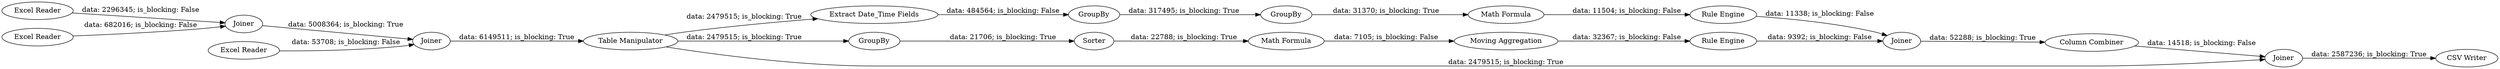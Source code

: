 digraph {
	"-1026350833336561541_133" [label=Joiner]
	"-1026350833336561541_137" [label=GroupBy]
	"-1026350833336561541_8" [label=Joiner]
	"-1026350833336561541_116" [label="Rule Engine"]
	"-1026350833336561541_110" [label="Rule Engine"]
	"-1026350833336561541_107" [label=Sorter]
	"-1026350833336561541_135" [label="Extract Date_Time Fields"]
	"-1026350833336561541_109" [label="Moving Aggregation"]
	"-1026350833336561541_106" [label=GroupBy]
	"-1026350833336561541_108" [label="Math Formula"]
	"-1026350833336561541_7" [label=Joiner]
	"-1026350833336561541_132" [label="Column Combiner"]
	"-1026350833336561541_5" [label="Excel Reader"]
	"-1026350833336561541_4" [label="Excel Reader"]
	"-1026350833336561541_9" [label="Excel Reader"]
	"-1026350833336561541_23" [label="Table Manipulator"]
	"-1026350833336561541_139" [label="CSV Writer"]
	"-1026350833336561541_114" [label="Math Formula"]
	"-1026350833336561541_136" [label=GroupBy]
	"-1026350833336561541_138" [label=Joiner]
	"-1026350833336561541_106" -> "-1026350833336561541_107" [label="data: 21706; is_blocking: True"]
	"-1026350833336561541_136" -> "-1026350833336561541_137" [label="data: 317495; is_blocking: True"]
	"-1026350833336561541_110" -> "-1026350833336561541_133" [label="data: 9392; is_blocking: False"]
	"-1026350833336561541_114" -> "-1026350833336561541_116" [label="data: 11504; is_blocking: False"]
	"-1026350833336561541_23" -> "-1026350833336561541_135" [label="data: 2479515; is_blocking: True"]
	"-1026350833336561541_137" -> "-1026350833336561541_114" [label="data: 31370; is_blocking: True"]
	"-1026350833336561541_116" -> "-1026350833336561541_133" [label="data: 11338; is_blocking: False"]
	"-1026350833336561541_23" -> "-1026350833336561541_138" [label="data: 2479515; is_blocking: True"]
	"-1026350833336561541_133" -> "-1026350833336561541_132" [label="data: 52288; is_blocking: True"]
	"-1026350833336561541_109" -> "-1026350833336561541_110" [label="data: 32367; is_blocking: False"]
	"-1026350833336561541_23" -> "-1026350833336561541_106" [label="data: 2479515; is_blocking: True"]
	"-1026350833336561541_4" -> "-1026350833336561541_7" [label="data: 53708; is_blocking: False"]
	"-1026350833336561541_107" -> "-1026350833336561541_108" [label="data: 22788; is_blocking: True"]
	"-1026350833336561541_135" -> "-1026350833336561541_136" [label="data: 484564; is_blocking: False"]
	"-1026350833336561541_7" -> "-1026350833336561541_23" [label="data: 6149511; is_blocking: True"]
	"-1026350833336561541_138" -> "-1026350833336561541_139" [label="data: 2587236; is_blocking: True"]
	"-1026350833336561541_108" -> "-1026350833336561541_109" [label="data: 7105; is_blocking: False"]
	"-1026350833336561541_9" -> "-1026350833336561541_8" [label="data: 682016; is_blocking: False"]
	"-1026350833336561541_132" -> "-1026350833336561541_138" [label="data: 14518; is_blocking: False"]
	"-1026350833336561541_8" -> "-1026350833336561541_7" [label="data: 5008364; is_blocking: True"]
	"-1026350833336561541_5" -> "-1026350833336561541_8" [label="data: 2296345; is_blocking: False"]
	rankdir=LR
}
